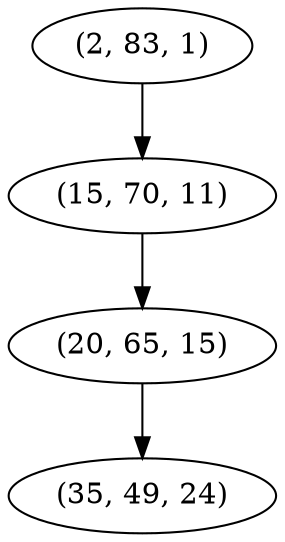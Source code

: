 digraph tree {
    "(2, 83, 1)";
    "(15, 70, 11)";
    "(20, 65, 15)";
    "(35, 49, 24)";
    "(2, 83, 1)" -> "(15, 70, 11)";
    "(15, 70, 11)" -> "(20, 65, 15)";
    "(20, 65, 15)" -> "(35, 49, 24)";
}
